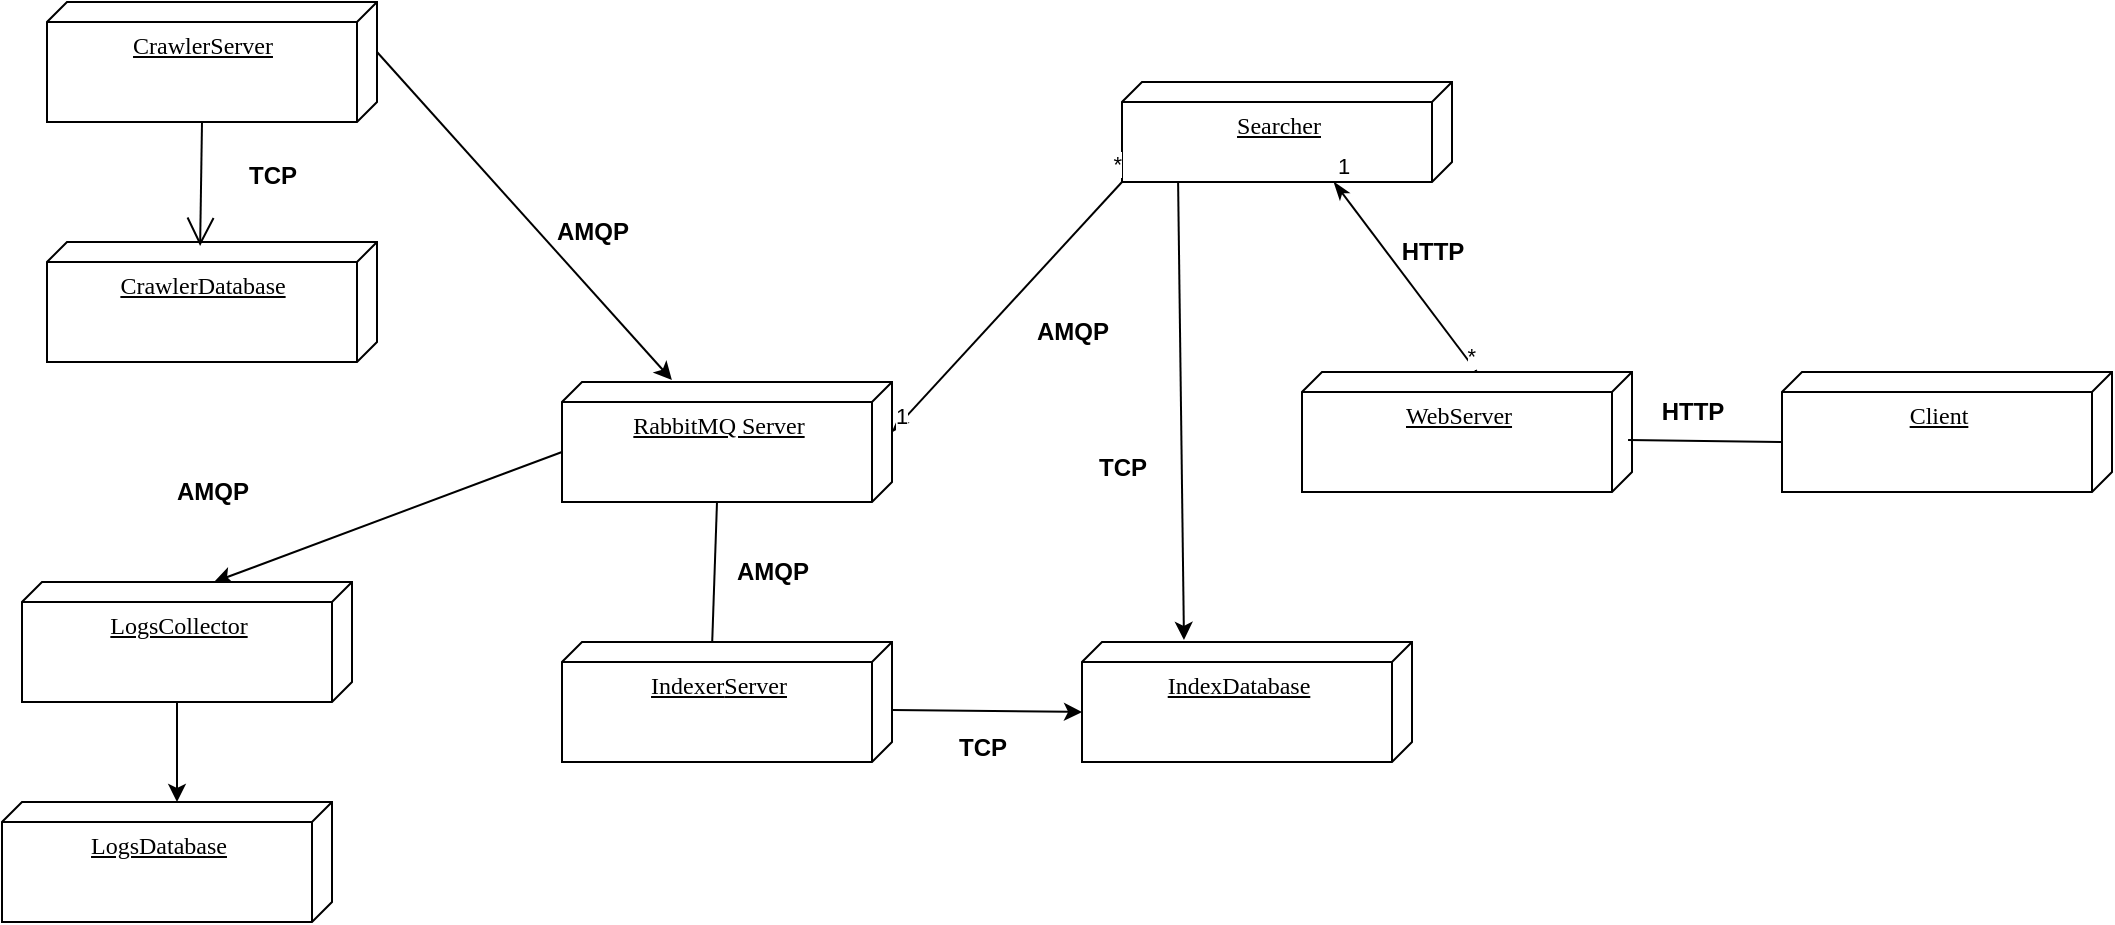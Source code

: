 <mxfile version="23.1.5" type="device">
  <diagram name="Page-1" id="5f0bae14-7c28-e335-631c-24af17079c00">
    <mxGraphModel dx="1434" dy="844" grid="1" gridSize="10" guides="1" tooltips="1" connect="1" arrows="1" fold="1" page="1" pageScale="1" pageWidth="1100" pageHeight="850" background="none" math="0" shadow="0">
      <root>
        <mxCell id="0" />
        <mxCell id="1" parent="0" />
        <mxCell id="TP9K_S0jGBv5KS9Kelej-25" value="&lt;u&gt;RabbitMQ Server&lt;br&gt;&lt;br&gt;&lt;/u&gt;" style="verticalAlign=top;align=center;spacingTop=8;spacingLeft=2;spacingRight=12;shape=cube;size=10;direction=south;fontStyle=0;html=1;rounded=0;shadow=0;comic=0;labelBackgroundColor=none;strokeWidth=1;fontFamily=Verdana;fontSize=12" parent="1" vertex="1">
          <mxGeometry x="650" y="870" width="165" height="60" as="geometry" />
        </mxCell>
        <mxCell id="TP9K_S0jGBv5KS9Kelej-71" value="&lt;u&gt;Searcher&lt;/u&gt;" style="verticalAlign=top;align=center;spacingTop=8;spacingLeft=2;spacingRight=12;shape=cube;size=10;direction=south;fontStyle=0;html=1;rounded=0;shadow=0;comic=0;labelBackgroundColor=none;strokeWidth=1;fontFamily=Verdana;fontSize=12" parent="1" vertex="1">
          <mxGeometry x="930" y="720" width="165" height="50" as="geometry" />
        </mxCell>
        <mxCell id="TP9K_S0jGBv5KS9Kelej-72" value="" style="endArrow=none;html=1;rounded=0;startArrow=classicThin;startFill=1;entryX=1;entryY=1;entryDx=0;entryDy=0;entryPerimeter=0;exitX=0;exitY=0;exitDx=25;exitDy=0;exitPerimeter=0;" parent="1" source="TP9K_S0jGBv5KS9Kelej-25" target="TP9K_S0jGBv5KS9Kelej-71" edge="1">
          <mxGeometry relative="1" as="geometry">
            <mxPoint x="890" y="910" as="sourcePoint" />
            <mxPoint x="1050" y="910" as="targetPoint" />
          </mxGeometry>
        </mxCell>
        <mxCell id="TP9K_S0jGBv5KS9Kelej-73" value="1" style="edgeLabel;resizable=0;html=1;align=left;verticalAlign=bottom;" parent="TP9K_S0jGBv5KS9Kelej-72" connectable="0" vertex="1">
          <mxGeometry x="-1" relative="1" as="geometry" />
        </mxCell>
        <mxCell id="TP9K_S0jGBv5KS9Kelej-74" value="*" style="edgeLabel;resizable=0;html=1;align=right;verticalAlign=bottom;" parent="TP9K_S0jGBv5KS9Kelej-72" connectable="0" vertex="1">
          <mxGeometry x="1" relative="1" as="geometry" />
        </mxCell>
        <mxCell id="TP9K_S0jGBv5KS9Kelej-75" value="&lt;u&gt;WebServer&lt;/u&gt;" style="verticalAlign=top;align=center;spacingTop=8;spacingLeft=2;spacingRight=12;shape=cube;size=10;direction=south;fontStyle=0;html=1;rounded=0;shadow=0;comic=0;labelBackgroundColor=none;strokeWidth=1;fontFamily=Verdana;fontSize=12" parent="1" vertex="1">
          <mxGeometry x="1020" y="865" width="165" height="60" as="geometry" />
        </mxCell>
        <mxCell id="TP9K_S0jGBv5KS9Kelej-76" value="" style="endArrow=none;html=1;rounded=0;startArrow=classicThin;startFill=1;entryX=0;entryY=0;entryDx=0;entryDy=77.5;entryPerimeter=0;exitX=1;exitY=0.358;exitDx=0;exitDy=0;exitPerimeter=0;" parent="1" source="TP9K_S0jGBv5KS9Kelej-71" target="TP9K_S0jGBv5KS9Kelej-75" edge="1">
          <mxGeometry relative="1" as="geometry">
            <mxPoint x="825" y="905" as="sourcePoint" />
            <mxPoint x="940" y="780" as="targetPoint" />
          </mxGeometry>
        </mxCell>
        <mxCell id="TP9K_S0jGBv5KS9Kelej-77" value="1" style="edgeLabel;resizable=0;html=1;align=left;verticalAlign=bottom;" parent="TP9K_S0jGBv5KS9Kelej-76" connectable="0" vertex="1">
          <mxGeometry x="-1" relative="1" as="geometry" />
        </mxCell>
        <mxCell id="TP9K_S0jGBv5KS9Kelej-78" value="*" style="edgeLabel;resizable=0;html=1;align=right;verticalAlign=bottom;" parent="TP9K_S0jGBv5KS9Kelej-76" connectable="0" vertex="1">
          <mxGeometry x="1" relative="1" as="geometry" />
        </mxCell>
        <mxCell id="TP9K_S0jGBv5KS9Kelej-79" value="&lt;u&gt;Client&lt;/u&gt;" style="verticalAlign=top;align=center;spacingTop=8;spacingLeft=2;spacingRight=12;shape=cube;size=10;direction=south;fontStyle=0;html=1;rounded=0;shadow=0;comic=0;labelBackgroundColor=none;strokeWidth=1;fontFamily=Verdana;fontSize=12" parent="1" vertex="1">
          <mxGeometry x="1260" y="865" width="165" height="60" as="geometry" />
        </mxCell>
        <mxCell id="TP9K_S0jGBv5KS9Kelej-80" value="" style="endArrow=none;endFill=0;endSize=12;html=1;rounded=0;exitX=0;exitY=0;exitDx=35;exitDy=165;exitPerimeter=0;entryX=0.567;entryY=0.012;entryDx=0;entryDy=0;entryPerimeter=0;" parent="1" source="TP9K_S0jGBv5KS9Kelej-79" target="TP9K_S0jGBv5KS9Kelej-75" edge="1">
          <mxGeometry width="160" relative="1" as="geometry">
            <mxPoint x="748" y="730" as="sourcePoint" />
            <mxPoint x="748" y="880" as="targetPoint" />
          </mxGeometry>
        </mxCell>
        <mxCell id="TP9K_S0jGBv5KS9Kelej-81" value="HTTP" style="text;align=center;fontStyle=1;verticalAlign=middle;spacingLeft=3;spacingRight=3;strokeColor=none;rotatable=0;points=[[0,0.5],[1,0.5]];portConstraint=eastwest;html=1;direction=west;" parent="1" vertex="1">
          <mxGeometry x="1170" y="870" width="90" height="30" as="geometry" />
        </mxCell>
        <mxCell id="TP9K_S0jGBv5KS9Kelej-85" value="AMQP" style="text;align=center;fontStyle=1;verticalAlign=middle;spacingLeft=3;spacingRight=3;strokeColor=none;rotatable=0;points=[[0,0.5],[1,0.5]];portConstraint=eastwest;html=1;direction=west;" parent="1" vertex="1">
          <mxGeometry x="620" y="780" width="90" height="30" as="geometry" />
        </mxCell>
        <mxCell id="TP9K_S0jGBv5KS9Kelej-87" value="AMQP" style="text;align=center;fontStyle=1;verticalAlign=middle;spacingLeft=3;spacingRight=3;strokeColor=none;rotatable=0;points=[[0,0.5],[1,0.5]];portConstraint=eastwest;html=1;direction=west;" parent="1" vertex="1">
          <mxGeometry x="860" y="830" width="90" height="30" as="geometry" />
        </mxCell>
        <mxCell id="TP9K_S0jGBv5KS9Kelej-89" value="AMQP" style="text;align=center;fontStyle=1;verticalAlign=middle;spacingLeft=3;spacingRight=3;strokeColor=none;rotatable=0;points=[[0,0.5],[1,0.5]];portConstraint=eastwest;html=1;direction=west;" parent="1" vertex="1">
          <mxGeometry x="710" y="950" width="90" height="30" as="geometry" />
        </mxCell>
        <mxCell id="TP9K_S0jGBv5KS9Kelej-91" value="HTTP" style="text;align=center;fontStyle=1;verticalAlign=middle;spacingLeft=3;spacingRight=3;strokeColor=none;rotatable=0;points=[[0,0.5],[1,0.5]];portConstraint=eastwest;html=1;direction=west;" parent="1" vertex="1">
          <mxGeometry x="1040" y="790" width="90" height="30" as="geometry" />
        </mxCell>
        <mxCell id="TP9K_S0jGBv5KS9Kelej-92" value="&lt;u&gt;LogsDatabase&lt;/u&gt;" style="verticalAlign=top;align=center;spacingTop=8;spacingLeft=2;spacingRight=12;shape=cube;size=10;direction=south;fontStyle=0;html=1;rounded=0;shadow=0;comic=0;labelBackgroundColor=none;strokeWidth=1;fontFamily=Verdana;fontSize=12" parent="1" vertex="1">
          <mxGeometry x="370" y="1080" width="165" height="60" as="geometry" />
        </mxCell>
        <mxCell id="TP9K_S0jGBv5KS9Kelej-94" value="AMQP" style="text;align=center;fontStyle=1;verticalAlign=middle;spacingLeft=3;spacingRight=3;strokeColor=none;rotatable=0;points=[[0,0.5],[1,0.5]];portConstraint=eastwest;html=1;direction=west;" parent="1" vertex="1">
          <mxGeometry x="430" y="910" width="90" height="30" as="geometry" />
        </mxCell>
        <mxCell id="wc30yqqEwCUBnEx1FG5M-2" value="" style="endArrow=none;html=1;rounded=0;entryX=0;entryY=0;entryDx=60;entryDy=87.5;entryPerimeter=0;exitX=0.017;exitY=0.545;exitDx=0;exitDy=0;exitPerimeter=0;" parent="1" source="TP9K_S0jGBv5KS9Kelej-37" target="TP9K_S0jGBv5KS9Kelej-25" edge="1">
          <mxGeometry width="50" height="50" relative="1" as="geometry">
            <mxPoint x="670" y="980" as="sourcePoint" />
            <mxPoint x="330" y="1160" as="targetPoint" />
          </mxGeometry>
        </mxCell>
        <mxCell id="wc30yqqEwCUBnEx1FG5M-3" value="" style="endArrow=classic;html=1;rounded=0;exitX=0;exitY=0;exitDx=35;exitDy=165;exitPerimeter=0;entryX=0;entryY=0.418;entryDx=0;entryDy=0;entryPerimeter=0;" parent="1" source="TP9K_S0jGBv5KS9Kelej-25" target="hYaXyLABPVaL52oYoHBW-1" edge="1">
          <mxGeometry width="50" height="50" relative="1" as="geometry">
            <mxPoint x="230" y="1170" as="sourcePoint" />
            <mxPoint x="460" y="970" as="targetPoint" />
          </mxGeometry>
        </mxCell>
        <mxCell id="wc30yqqEwCUBnEx1FG5M-5" value="" style="endArrow=classic;html=1;rounded=0;entryX=-0.017;entryY=0.667;entryDx=0;entryDy=0;entryPerimeter=0;exitX=0;exitY=0;exitDx=25;exitDy=0;exitPerimeter=0;" parent="1" source="TP9K_S0jGBv5KS9Kelej-5" target="TP9K_S0jGBv5KS9Kelej-25" edge="1">
          <mxGeometry width="50" height="50" relative="1" as="geometry">
            <mxPoint x="300" y="1020" as="sourcePoint" />
            <mxPoint x="350" y="970" as="targetPoint" />
          </mxGeometry>
        </mxCell>
        <mxCell id="TP9K_S0jGBv5KS9Kelej-42" value="&lt;u&gt;IndexDatabase&lt;/u&gt;" style="verticalAlign=top;align=center;spacingTop=8;spacingLeft=2;spacingRight=12;shape=cube;size=10;direction=south;fontStyle=0;html=1;rounded=0;shadow=0;comic=0;labelBackgroundColor=none;strokeWidth=1;fontFamily=Verdana;fontSize=12" parent="1" vertex="1">
          <mxGeometry x="910" y="1000" width="165" height="60" as="geometry" />
        </mxCell>
        <mxCell id="TP9K_S0jGBv5KS9Kelej-37" value="&lt;u style=&quot;border-color: var(--border-color);&quot;&gt;Indexer&lt;/u&gt;&lt;u&gt;Server&lt;/u&gt;" style="verticalAlign=top;align=center;spacingTop=8;spacingLeft=2;spacingRight=12;shape=cube;size=10;direction=south;fontStyle=0;html=1;rounded=0;shadow=0;comic=0;labelBackgroundColor=none;strokeWidth=1;fontFamily=Verdana;fontSize=12" parent="1" vertex="1">
          <mxGeometry x="650" y="1000" width="165" height="60" as="geometry" />
        </mxCell>
        <mxCell id="TP9K_S0jGBv5KS9Kelej-83" value="TCP" style="text;align=center;fontStyle=1;verticalAlign=middle;spacingLeft=3;spacingRight=3;strokeColor=none;rotatable=0;points=[[0,0.5],[1,0.5]];portConstraint=eastwest;html=1;" parent="1" vertex="1">
          <mxGeometry x="820" y="1040" width="80" height="26" as="geometry" />
        </mxCell>
        <mxCell id="hYaXyLABPVaL52oYoHBW-1" value="&lt;u&gt;LogsCollector&lt;/u&gt;" style="verticalAlign=top;align=center;spacingTop=8;spacingLeft=2;spacingRight=12;shape=cube;size=10;direction=south;fontStyle=0;html=1;rounded=0;shadow=0;comic=0;labelBackgroundColor=none;strokeWidth=1;fontFamily=Verdana;fontSize=12" vertex="1" parent="1">
          <mxGeometry x="380" y="970" width="165" height="60" as="geometry" />
        </mxCell>
        <mxCell id="hYaXyLABPVaL52oYoHBW-2" value="" style="endArrow=classic;html=1;rounded=0;exitX=0;exitY=0;exitDx=60;exitDy=87.5;exitPerimeter=0;entryX=0;entryY=0;entryDx=0;entryDy=77.5;entryPerimeter=0;" edge="1" parent="1" source="hYaXyLABPVaL52oYoHBW-1" target="TP9K_S0jGBv5KS9Kelej-92">
          <mxGeometry width="50" height="50" relative="1" as="geometry">
            <mxPoint x="530" y="1090" as="sourcePoint" />
            <mxPoint x="580" y="1040" as="targetPoint" />
          </mxGeometry>
        </mxCell>
        <mxCell id="hYaXyLABPVaL52oYoHBW-5" value="" style="endArrow=classic;html=1;rounded=0;entryX=0;entryY=0;entryDx=35;entryDy=165;entryPerimeter=0;exitX=0.567;exitY=0;exitDx=0;exitDy=0;exitPerimeter=0;" edge="1" parent="1" source="TP9K_S0jGBv5KS9Kelej-37" target="TP9K_S0jGBv5KS9Kelej-42">
          <mxGeometry width="50" height="50" relative="1" as="geometry">
            <mxPoint x="910" y="1030" as="sourcePoint" />
            <mxPoint x="1030" y="1140" as="targetPoint" />
          </mxGeometry>
        </mxCell>
        <mxCell id="hYaXyLABPVaL52oYoHBW-6" value="" style="endArrow=classic;html=1;rounded=0;exitX=1;exitY=0.83;exitDx=0;exitDy=0;exitPerimeter=0;entryX=-0.017;entryY=0.691;entryDx=0;entryDy=0;entryPerimeter=0;" edge="1" parent="1" source="TP9K_S0jGBv5KS9Kelej-71" target="TP9K_S0jGBv5KS9Kelej-42">
          <mxGeometry width="50" height="50" relative="1" as="geometry">
            <mxPoint x="900" y="1000" as="sourcePoint" />
            <mxPoint x="950" y="1000" as="targetPoint" />
          </mxGeometry>
        </mxCell>
        <mxCell id="hYaXyLABPVaL52oYoHBW-7" value="TCP" style="text;align=center;fontStyle=1;verticalAlign=middle;spacingLeft=3;spacingRight=3;strokeColor=none;rotatable=0;points=[[0,0.5],[1,0.5]];portConstraint=eastwest;html=1;" vertex="1" parent="1">
          <mxGeometry x="890" y="900" width="80" height="26" as="geometry" />
        </mxCell>
        <mxCell id="TP9K_S0jGBv5KS9Kelej-18" value="&lt;u&gt;CrawlerDatabase&lt;/u&gt;" style="verticalAlign=top;align=center;spacingTop=8;spacingLeft=2;spacingRight=12;shape=cube;size=10;direction=south;fontStyle=0;html=1;rounded=0;shadow=0;comic=0;labelBackgroundColor=none;strokeWidth=1;fontFamily=Verdana;fontSize=12" parent="1" vertex="1">
          <mxGeometry x="392.5" y="800" width="165" height="60" as="geometry" />
        </mxCell>
        <mxCell id="JCblWlGQWzk6j3e6-2lU-3" value="" style="endArrow=open;endFill=1;endSize=12;html=1;rounded=0;exitX=0;exitY=0;exitDx=60;exitDy=87.5;exitPerimeter=0;entryX=0.033;entryY=0.536;entryDx=0;entryDy=0;entryPerimeter=0;" parent="1" source="TP9K_S0jGBv5KS9Kelej-5" target="TP9K_S0jGBv5KS9Kelej-18" edge="1">
          <mxGeometry width="160" relative="1" as="geometry">
            <mxPoint x="390" y="1090" as="sourcePoint" />
            <mxPoint x="540" y="780" as="targetPoint" />
          </mxGeometry>
        </mxCell>
        <mxCell id="TP9K_S0jGBv5KS9Kelej-5" value="&lt;u&gt;CrawlerServer&lt;/u&gt;" style="verticalAlign=top;align=center;spacingTop=8;spacingLeft=2;spacingRight=12;shape=cube;size=10;direction=south;fontStyle=0;html=1;rounded=0;shadow=0;comic=0;labelBackgroundColor=none;strokeWidth=1;fontFamily=Verdana;fontSize=12" parent="1" vertex="1">
          <mxGeometry x="392.5" y="680" width="165" height="60" as="geometry" />
        </mxCell>
        <mxCell id="JCblWlGQWzk6j3e6-2lU-4" value="TCP" style="text;align=center;fontStyle=1;verticalAlign=middle;spacingLeft=3;spacingRight=3;strokeColor=none;rotatable=0;points=[[0,0.5],[1,0.5]];portConstraint=eastwest;html=1;" parent="1" vertex="1">
          <mxGeometry x="465" y="754" width="80" height="26" as="geometry" />
        </mxCell>
      </root>
    </mxGraphModel>
  </diagram>
</mxfile>

